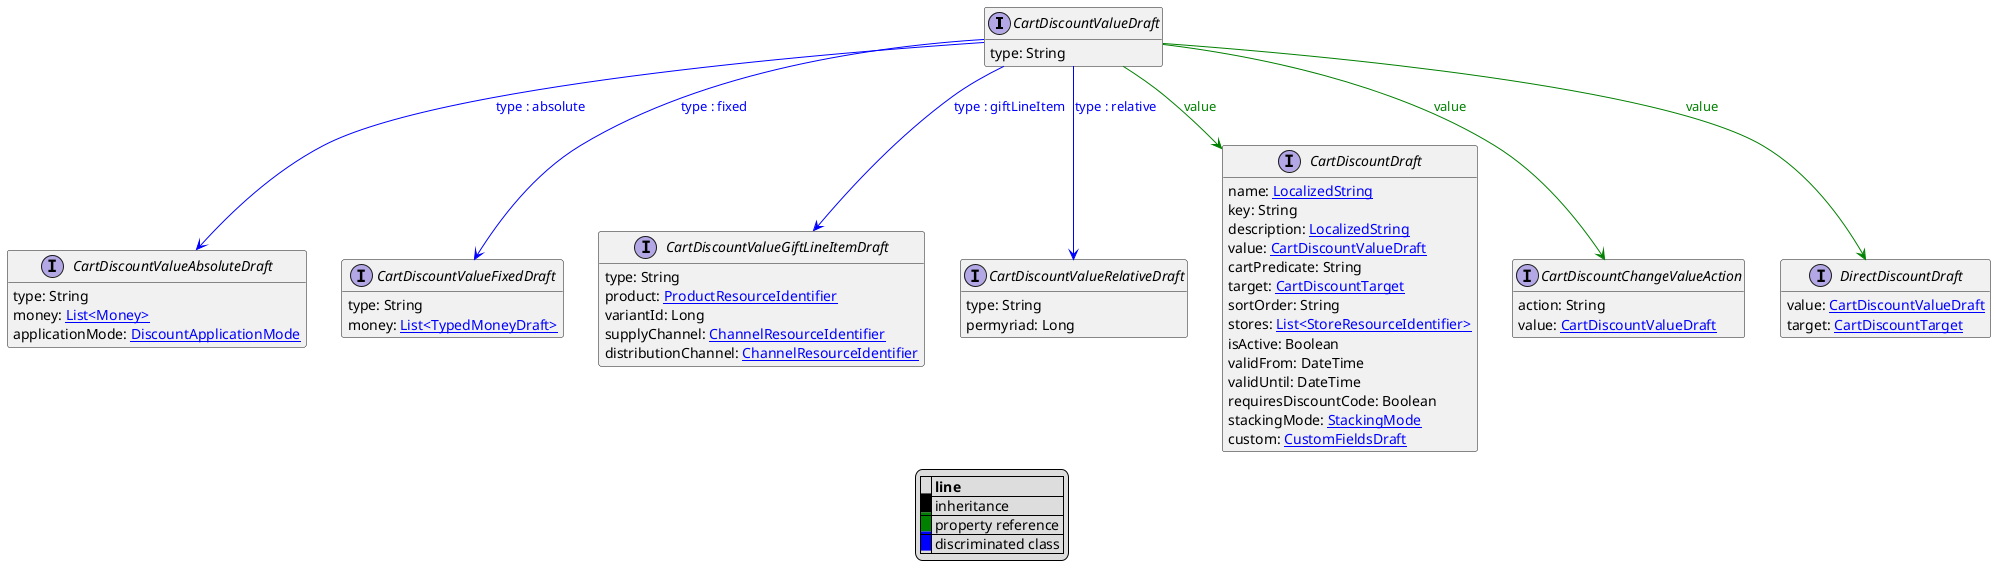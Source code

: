 @startuml

hide empty fields
hide empty methods
legend
|= |= line |
|<back:black>   </back>| inheritance |
|<back:green>   </back>| property reference |
|<back:blue>   </back>| discriminated class |
endlegend
interface CartDiscountValueDraft [[CartDiscountValueDraft.svg]]  {
    type: String
}


interface CartDiscountValueAbsoluteDraft [[CartDiscountValueAbsoluteDraft.svg]]  {
    type: String
    money: [[Money.svg List<Money>]]
    applicationMode: [[DiscountApplicationMode.svg DiscountApplicationMode]]
}
interface CartDiscountValueFixedDraft [[CartDiscountValueFixedDraft.svg]]  {
    type: String
    money: [[TypedMoneyDraft.svg List<TypedMoneyDraft>]]
}
interface CartDiscountValueGiftLineItemDraft [[CartDiscountValueGiftLineItemDraft.svg]]  {
    type: String
    product: [[ProductResourceIdentifier.svg ProductResourceIdentifier]]
    variantId: Long
    supplyChannel: [[ChannelResourceIdentifier.svg ChannelResourceIdentifier]]
    distributionChannel: [[ChannelResourceIdentifier.svg ChannelResourceIdentifier]]
}
interface CartDiscountValueRelativeDraft [[CartDiscountValueRelativeDraft.svg]]  {
    type: String
    permyriad: Long
}
interface CartDiscountDraft [[CartDiscountDraft.svg]]  {
    name: [[LocalizedString.svg LocalizedString]]
    key: String
    description: [[LocalizedString.svg LocalizedString]]
    value: [[CartDiscountValueDraft.svg CartDiscountValueDraft]]
    cartPredicate: String
    target: [[CartDiscountTarget.svg CartDiscountTarget]]
    sortOrder: String
    stores: [[StoreResourceIdentifier.svg List<StoreResourceIdentifier>]]
    isActive: Boolean
    validFrom: DateTime
    validUntil: DateTime
    requiresDiscountCode: Boolean
    stackingMode: [[StackingMode.svg StackingMode]]
    custom: [[CustomFieldsDraft.svg CustomFieldsDraft]]
}
interface CartDiscountChangeValueAction [[CartDiscountChangeValueAction.svg]]  {
    action: String
    value: [[CartDiscountValueDraft.svg CartDiscountValueDraft]]
}
interface DirectDiscountDraft [[DirectDiscountDraft.svg]]  {
    value: [[CartDiscountValueDraft.svg CartDiscountValueDraft]]
    target: [[CartDiscountTarget.svg CartDiscountTarget]]
}
CartDiscountValueDraft --> CartDiscountValueAbsoluteDraft #blue;text:blue : "type : absolute"
CartDiscountValueDraft --> CartDiscountValueFixedDraft #blue;text:blue : "type : fixed"
CartDiscountValueDraft --> CartDiscountValueGiftLineItemDraft #blue;text:blue : "type : giftLineItem"
CartDiscountValueDraft --> CartDiscountValueRelativeDraft #blue;text:blue : "type : relative"
CartDiscountValueDraft --> CartDiscountDraft #green;text:green : "value"
CartDiscountValueDraft --> CartDiscountChangeValueAction #green;text:green : "value"
CartDiscountValueDraft --> DirectDiscountDraft #green;text:green : "value"
@enduml
